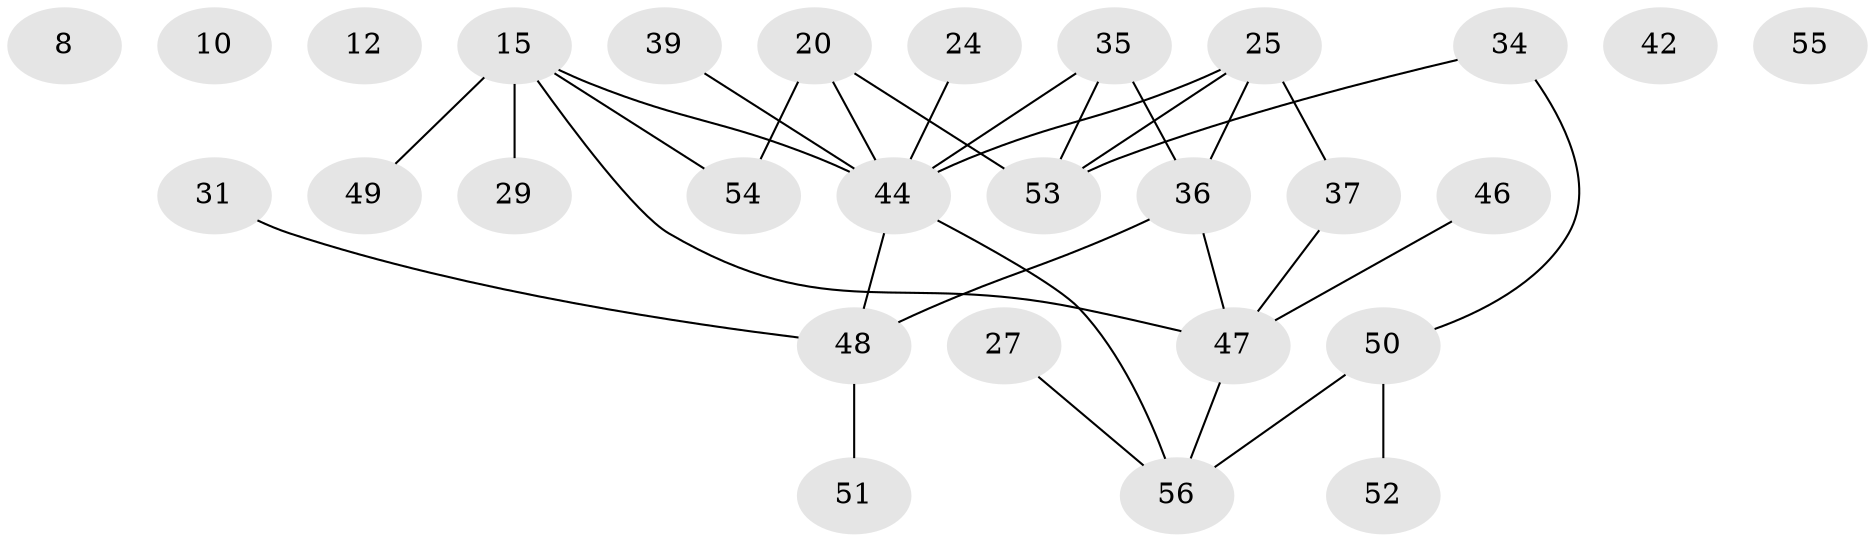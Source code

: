 // original degree distribution, {3: 0.2857142857142857, 2: 0.14285714285714285, 1: 0.26785714285714285, 0: 0.08928571428571429, 7: 0.017857142857142856, 5: 0.03571428571428571, 4: 0.16071428571428573}
// Generated by graph-tools (version 1.1) at 2025/38/03/09/25 04:38:55]
// undirected, 28 vertices, 31 edges
graph export_dot {
graph [start="1"]
  node [color=gray90,style=filled];
  8;
  10;
  12;
  15 [super="+4"];
  20;
  24 [super="+6+17"];
  25;
  27;
  29;
  31;
  34;
  35;
  36 [super="+30+21"];
  37 [super="+3"];
  39 [super="+33"];
  42;
  44 [super="+43+32"];
  46;
  47 [super="+22"];
  48 [super="+11"];
  49;
  50;
  51;
  52;
  53 [super="+9+23"];
  54 [super="+38"];
  55;
  56 [super="+45+40"];
  15 -- 29;
  15 -- 47 [weight=2];
  15 -- 49;
  15 -- 54;
  15 -- 44;
  20 -- 53 [weight=2];
  20 -- 54;
  20 -- 44;
  24 -- 44;
  25 -- 36 [weight=2];
  25 -- 37;
  25 -- 44;
  25 -- 53;
  27 -- 56;
  31 -- 48;
  34 -- 50;
  34 -- 53;
  35 -- 53 [weight=2];
  35 -- 36;
  35 -- 44;
  36 -- 47;
  36 -- 48;
  37 -- 47;
  39 -- 44;
  44 -- 56 [weight=2];
  44 -- 48 [weight=2];
  46 -- 47;
  47 -- 56;
  48 -- 51;
  50 -- 52;
  50 -- 56 [weight=2];
}

